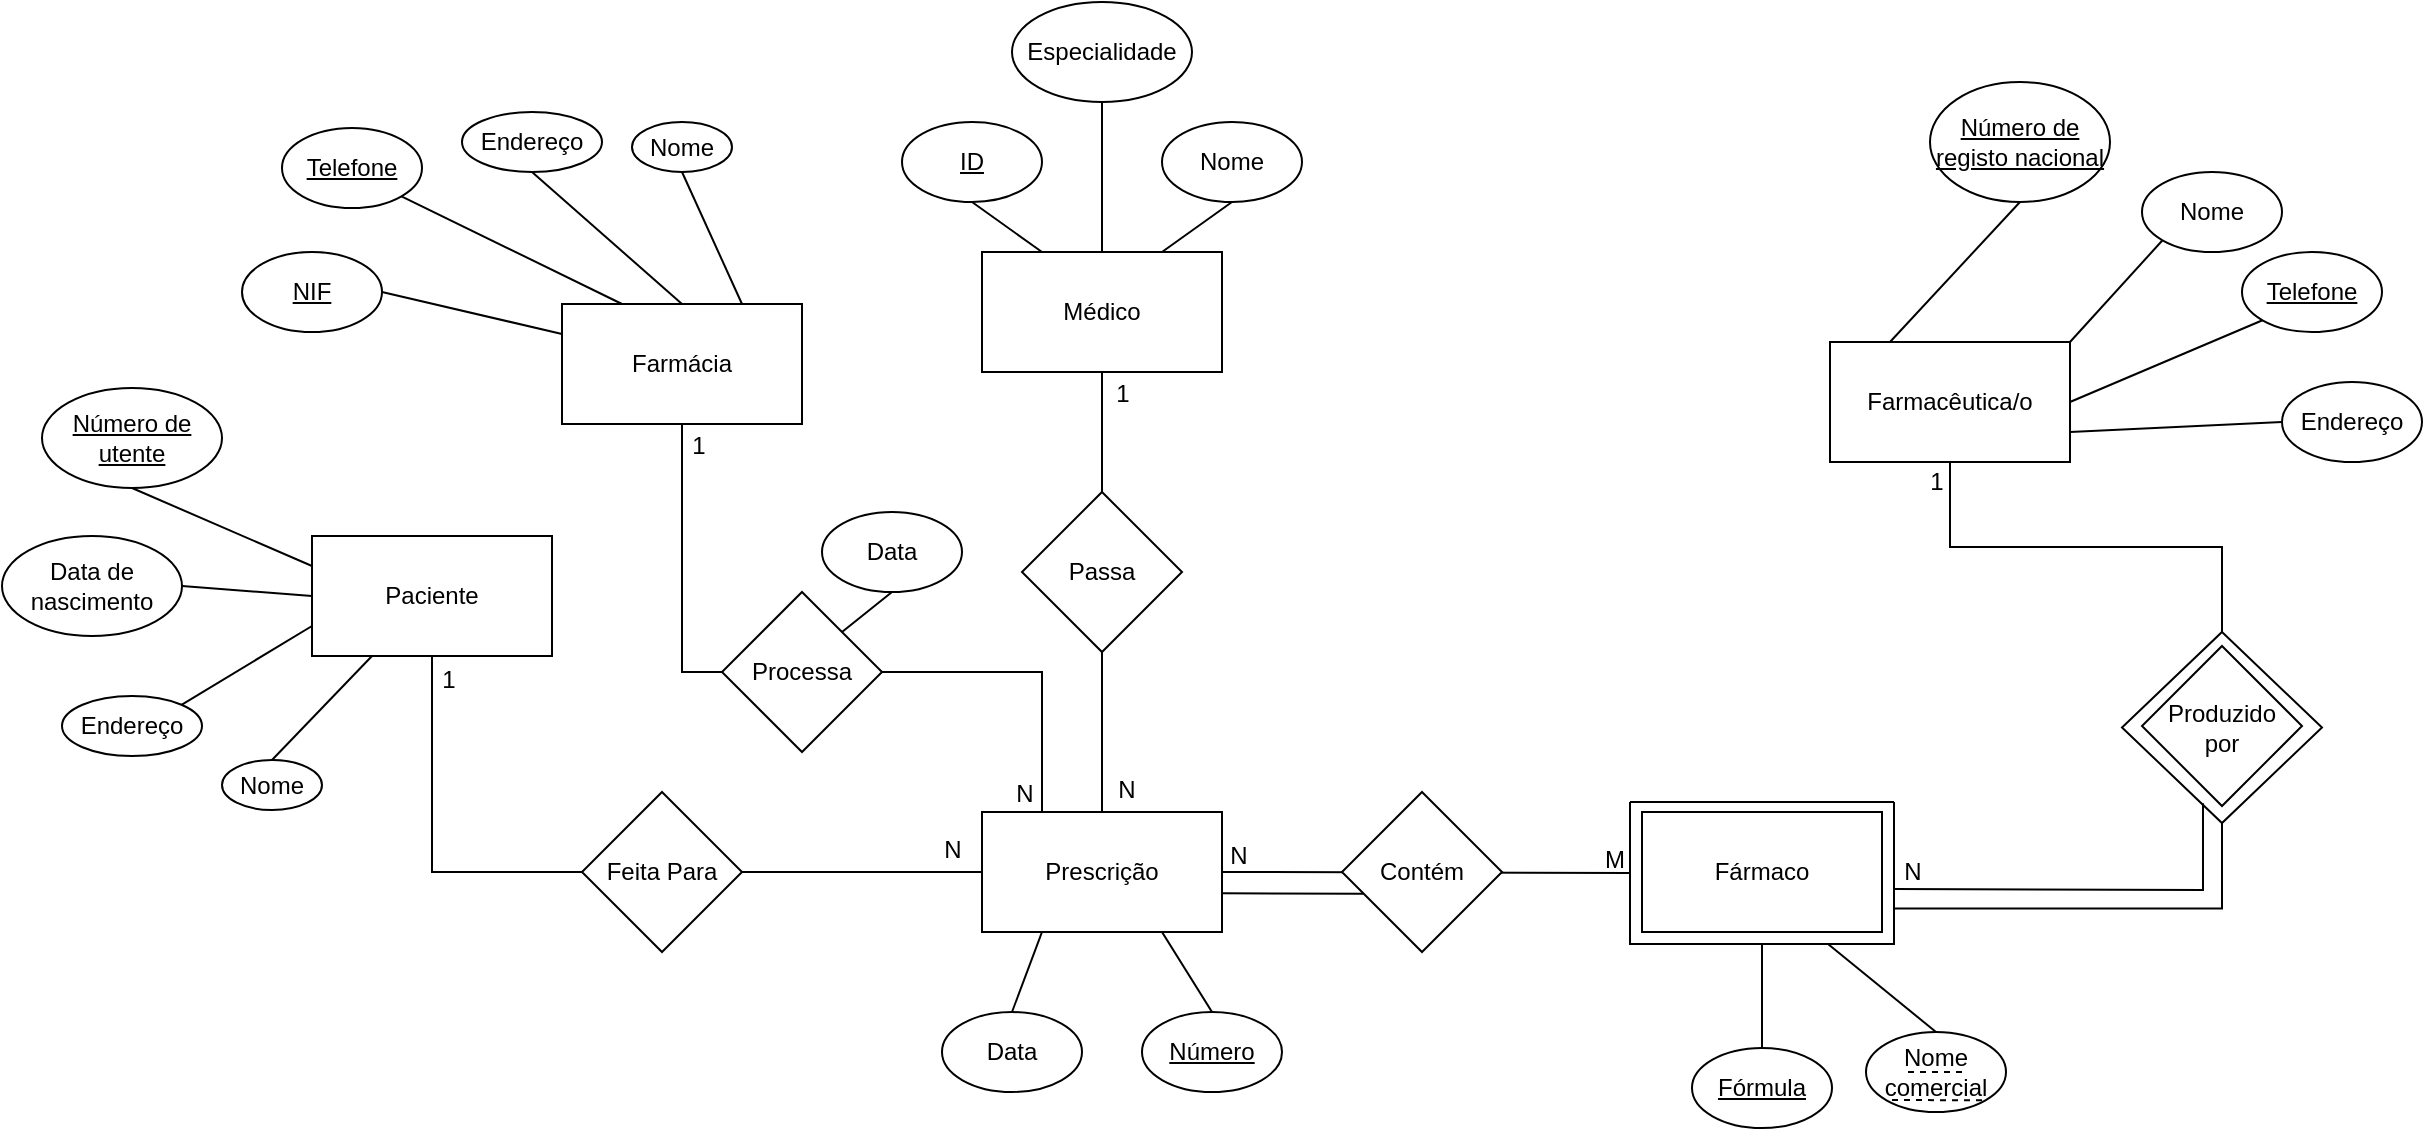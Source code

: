 <mxfile version="24.0.0" type="device">
  <diagram name="Página-1" id="o8Yhidtuiw6qxnReTGiz">
    <mxGraphModel dx="2140" dy="726" grid="1" gridSize="10" guides="1" tooltips="1" connect="1" arrows="1" fold="1" page="1" pageScale="1" pageWidth="827" pageHeight="1169" math="0" shadow="0">
      <root>
        <mxCell id="0" />
        <mxCell id="1" parent="0" />
        <mxCell id="x13av6bWeKEdBmR4gBfC-1" value="Prescrição" style="rounded=0;whiteSpace=wrap;html=1;" parent="1" vertex="1">
          <mxGeometry x="280" y="730" width="120" height="60" as="geometry" />
        </mxCell>
        <mxCell id="x13av6bWeKEdBmR4gBfC-3" value="Médico" style="rounded=0;whiteSpace=wrap;html=1;" parent="1" vertex="1">
          <mxGeometry x="280" y="450" width="120" height="60" as="geometry" />
        </mxCell>
        <mxCell id="x13av6bWeKEdBmR4gBfC-4" value="Paciente" style="rounded=0;whiteSpace=wrap;html=1;" parent="1" vertex="1">
          <mxGeometry x="-55" y="592" width="120" height="60" as="geometry" />
        </mxCell>
        <mxCell id="x13av6bWeKEdBmR4gBfC-5" value="Fármaco" style="rounded=0;whiteSpace=wrap;html=1;" parent="1" vertex="1">
          <mxGeometry x="610" y="730" width="120" height="60" as="geometry" />
        </mxCell>
        <mxCell id="x13av6bWeKEdBmR4gBfC-6" value="Farmacêutica/o" style="rounded=0;whiteSpace=wrap;html=1;" parent="1" vertex="1">
          <mxGeometry x="704" y="495" width="120" height="60" as="geometry" />
        </mxCell>
        <mxCell id="x13av6bWeKEdBmR4gBfC-8" value="Farmácia" style="rounded=0;whiteSpace=wrap;html=1;" parent="1" vertex="1">
          <mxGeometry x="70" y="476" width="120" height="60" as="geometry" />
        </mxCell>
        <mxCell id="x13av6bWeKEdBmR4gBfC-9" value="&lt;u&gt;Número&lt;/u&gt;" style="ellipse;whiteSpace=wrap;html=1;" parent="1" vertex="1">
          <mxGeometry x="360" y="830" width="70" height="40" as="geometry" />
        </mxCell>
        <mxCell id="x13av6bWeKEdBmR4gBfC-10" value="Data" style="ellipse;whiteSpace=wrap;html=1;" parent="1" vertex="1">
          <mxGeometry x="260" y="830" width="70" height="40" as="geometry" />
        </mxCell>
        <mxCell id="x13av6bWeKEdBmR4gBfC-11" value="&lt;u&gt;ID&lt;/u&gt;" style="ellipse;whiteSpace=wrap;html=1;" parent="1" vertex="1">
          <mxGeometry x="240" y="385" width="70" height="40" as="geometry" />
        </mxCell>
        <mxCell id="x13av6bWeKEdBmR4gBfC-12" value="Nome" style="ellipse;whiteSpace=wrap;html=1;" parent="1" vertex="1">
          <mxGeometry x="370" y="385" width="70" height="40" as="geometry" />
        </mxCell>
        <mxCell id="x13av6bWeKEdBmR4gBfC-13" value="Especialidade" style="ellipse;whiteSpace=wrap;html=1;" parent="1" vertex="1">
          <mxGeometry x="295" y="325" width="90" height="50" as="geometry" />
        </mxCell>
        <mxCell id="x13av6bWeKEdBmR4gBfC-15" value="&lt;u&gt;Número de utente&lt;/u&gt;" style="ellipse;whiteSpace=wrap;html=1;" parent="1" vertex="1">
          <mxGeometry x="-190" y="518" width="90" height="50" as="geometry" />
        </mxCell>
        <mxCell id="x13av6bWeKEdBmR4gBfC-16" value="Data de nascimento" style="ellipse;whiteSpace=wrap;html=1;" parent="1" vertex="1">
          <mxGeometry x="-210" y="592" width="90" height="50" as="geometry" />
        </mxCell>
        <mxCell id="x13av6bWeKEdBmR4gBfC-18" value="Nome comercial" style="ellipse;whiteSpace=wrap;html=1;" parent="1" vertex="1">
          <mxGeometry x="722" y="840" width="70" height="40" as="geometry" />
        </mxCell>
        <mxCell id="x13av6bWeKEdBmR4gBfC-19" value="&lt;u&gt;Fórmula&lt;/u&gt;" style="ellipse;whiteSpace=wrap;html=1;" parent="1" vertex="1">
          <mxGeometry x="635" y="848" width="70" height="40" as="geometry" />
        </mxCell>
        <mxCell id="x13av6bWeKEdBmR4gBfC-22" value="&lt;u&gt;Número de registo nacional&lt;/u&gt;" style="ellipse;whiteSpace=wrap;html=1;" parent="1" vertex="1">
          <mxGeometry x="754" y="365" width="90" height="60" as="geometry" />
        </mxCell>
        <mxCell id="x13av6bWeKEdBmR4gBfC-23" value="Nome" style="ellipse;whiteSpace=wrap;html=1;" parent="1" vertex="1">
          <mxGeometry x="860" y="410" width="70" height="40" as="geometry" />
        </mxCell>
        <mxCell id="x13av6bWeKEdBmR4gBfC-24" value="Endereço" style="ellipse;whiteSpace=wrap;html=1;" parent="1" vertex="1">
          <mxGeometry x="930" y="515" width="70" height="40" as="geometry" />
        </mxCell>
        <mxCell id="x13av6bWeKEdBmR4gBfC-25" value="&lt;u&gt;Telefone&lt;/u&gt;" style="ellipse;whiteSpace=wrap;html=1;" parent="1" vertex="1">
          <mxGeometry x="910" y="450" width="70" height="40" as="geometry" />
        </mxCell>
        <mxCell id="x13av6bWeKEdBmR4gBfC-26" value="&lt;u&gt;NIF&lt;/u&gt;" style="ellipse;whiteSpace=wrap;html=1;" parent="1" vertex="1">
          <mxGeometry x="-90" y="450" width="70" height="40" as="geometry" />
        </mxCell>
        <mxCell id="x13av6bWeKEdBmR4gBfC-27" value="Nome" style="ellipse;whiteSpace=wrap;html=1;" parent="1" vertex="1">
          <mxGeometry x="105" y="385" width="50" height="25" as="geometry" />
        </mxCell>
        <mxCell id="x13av6bWeKEdBmR4gBfC-28" value="Endereço" style="ellipse;whiteSpace=wrap;html=1;" parent="1" vertex="1">
          <mxGeometry x="20" y="380" width="70" height="30" as="geometry" />
        </mxCell>
        <mxCell id="x13av6bWeKEdBmR4gBfC-29" value="Endereço" style="ellipse;whiteSpace=wrap;html=1;" parent="1" vertex="1">
          <mxGeometry x="-180" y="672" width="70" height="30" as="geometry" />
        </mxCell>
        <mxCell id="x13av6bWeKEdBmR4gBfC-30" value="&lt;u&gt;Telefone&lt;/u&gt;" style="ellipse;whiteSpace=wrap;html=1;" parent="1" vertex="1">
          <mxGeometry x="-70" y="388" width="70" height="40" as="geometry" />
        </mxCell>
        <mxCell id="x13av6bWeKEdBmR4gBfC-32" value="" style="endArrow=none;html=1;rounded=0;entryX=0.25;entryY=0;entryDx=0;entryDy=0;exitX=1;exitY=1;exitDx=0;exitDy=0;" parent="1" source="x13av6bWeKEdBmR4gBfC-30" target="x13av6bWeKEdBmR4gBfC-8" edge="1">
          <mxGeometry width="50" height="50" relative="1" as="geometry">
            <mxPoint x="-130" y="612" as="sourcePoint" />
            <mxPoint x="-80" y="562" as="targetPoint" />
          </mxGeometry>
        </mxCell>
        <mxCell id="x13av6bWeKEdBmR4gBfC-33" value="" style="endArrow=none;html=1;rounded=0;entryX=0;entryY=0.25;entryDx=0;entryDy=0;exitX=1;exitY=0.5;exitDx=0;exitDy=0;" parent="1" source="x13av6bWeKEdBmR4gBfC-26" target="x13av6bWeKEdBmR4gBfC-8" edge="1">
          <mxGeometry width="50" height="50" relative="1" as="geometry">
            <mxPoint x="65" y="612" as="sourcePoint" />
            <mxPoint x="80" y="562" as="targetPoint" />
          </mxGeometry>
        </mxCell>
        <mxCell id="x13av6bWeKEdBmR4gBfC-35" value="" style="endArrow=none;html=1;rounded=0;entryX=0.5;entryY=0;entryDx=0;entryDy=0;exitX=0.5;exitY=1;exitDx=0;exitDy=0;" parent="1" source="x13av6bWeKEdBmR4gBfC-28" target="x13av6bWeKEdBmR4gBfC-8" edge="1">
          <mxGeometry width="50" height="50" relative="1" as="geometry">
            <mxPoint x="230" y="558" as="sourcePoint" />
            <mxPoint x="170" y="532" as="targetPoint" />
          </mxGeometry>
        </mxCell>
        <mxCell id="x13av6bWeKEdBmR4gBfC-36" value="" style="endArrow=none;html=1;rounded=0;entryX=1;entryY=0;entryDx=0;entryDy=0;exitX=0;exitY=0.75;exitDx=0;exitDy=0;" parent="1" source="x13av6bWeKEdBmR4gBfC-4" target="x13av6bWeKEdBmR4gBfC-29" edge="1">
          <mxGeometry width="50" height="50" relative="1" as="geometry">
            <mxPoint x="105" y="827" as="sourcePoint" />
            <mxPoint x="65" y="842" as="targetPoint" />
          </mxGeometry>
        </mxCell>
        <mxCell id="x13av6bWeKEdBmR4gBfC-37" value="" style="endArrow=none;html=1;rounded=0;entryX=1;entryY=0.5;entryDx=0;entryDy=0;exitX=0;exitY=0.5;exitDx=0;exitDy=0;" parent="1" source="x13av6bWeKEdBmR4gBfC-4" target="x13av6bWeKEdBmR4gBfC-16" edge="1">
          <mxGeometry width="50" height="50" relative="1" as="geometry">
            <mxPoint x="-60" y="632" as="sourcePoint" />
            <mxPoint x="95" y="627" as="targetPoint" />
          </mxGeometry>
        </mxCell>
        <mxCell id="x13av6bWeKEdBmR4gBfC-38" value="" style="endArrow=none;html=1;rounded=0;entryX=0.5;entryY=1;entryDx=0;entryDy=0;exitX=0;exitY=0.25;exitDx=0;exitDy=0;fontStyle=1" parent="1" source="x13av6bWeKEdBmR4gBfC-4" target="x13av6bWeKEdBmR4gBfC-15" edge="1">
          <mxGeometry width="50" height="50" relative="1" as="geometry">
            <mxPoint x="75" y="632" as="sourcePoint" />
            <mxPoint x="105" y="637" as="targetPoint" />
          </mxGeometry>
        </mxCell>
        <mxCell id="x13av6bWeKEdBmR4gBfC-39" value="" style="endArrow=none;html=1;rounded=0;entryX=0.5;entryY=1;entryDx=0;entryDy=0;exitX=0.5;exitY=0;exitDx=0;exitDy=0;" parent="1" source="x13av6bWeKEdBmR4gBfC-3" target="x13av6bWeKEdBmR4gBfC-13" edge="1">
          <mxGeometry width="50" height="50" relative="1" as="geometry">
            <mxPoint x="350" y="670" as="sourcePoint" />
            <mxPoint x="383" y="643" as="targetPoint" />
          </mxGeometry>
        </mxCell>
        <mxCell id="x13av6bWeKEdBmR4gBfC-40" value="" style="endArrow=none;html=1;rounded=0;entryX=0.5;entryY=1;entryDx=0;entryDy=0;exitX=0.75;exitY=0;exitDx=0;exitDy=0;" parent="1" source="x13av6bWeKEdBmR4gBfC-3" target="x13av6bWeKEdBmR4gBfC-12" edge="1">
          <mxGeometry width="50" height="50" relative="1" as="geometry">
            <mxPoint x="70" y="470" as="sourcePoint" />
            <mxPoint x="120" y="420" as="targetPoint" />
          </mxGeometry>
        </mxCell>
        <mxCell id="x13av6bWeKEdBmR4gBfC-41" value="" style="endArrow=none;html=1;rounded=0;entryX=0.5;entryY=1;entryDx=0;entryDy=0;exitX=0.25;exitY=0;exitDx=0;exitDy=0;" parent="1" source="x13av6bWeKEdBmR4gBfC-3" target="x13av6bWeKEdBmR4gBfC-11" edge="1">
          <mxGeometry width="50" height="50" relative="1" as="geometry">
            <mxPoint x="350" y="480" as="sourcePoint" />
            <mxPoint x="380" y="414" as="targetPoint" />
          </mxGeometry>
        </mxCell>
        <mxCell id="x13av6bWeKEdBmR4gBfC-42" value="" style="endArrow=none;html=1;rounded=0;entryX=1;entryY=0.5;entryDx=0;entryDy=0;exitX=0;exitY=1;exitDx=0;exitDy=0;" parent="1" source="x13av6bWeKEdBmR4gBfC-25" target="x13av6bWeKEdBmR4gBfC-6" edge="1">
          <mxGeometry width="50" height="50" relative="1" as="geometry">
            <mxPoint x="974" y="505" as="sourcePoint" />
            <mxPoint x="1024" y="455" as="targetPoint" />
          </mxGeometry>
        </mxCell>
        <mxCell id="x13av6bWeKEdBmR4gBfC-43" value="" style="endArrow=none;html=1;rounded=0;entryX=1;entryY=0.75;entryDx=0;entryDy=0;exitX=0;exitY=0.5;exitDx=0;exitDy=0;" parent="1" source="x13av6bWeKEdBmR4gBfC-24" target="x13av6bWeKEdBmR4gBfC-6" edge="1">
          <mxGeometry width="50" height="50" relative="1" as="geometry">
            <mxPoint x="774" y="605" as="sourcePoint" />
            <mxPoint x="774" y="565" as="targetPoint" />
          </mxGeometry>
        </mxCell>
        <mxCell id="x13av6bWeKEdBmR4gBfC-44" value="" style="endArrow=none;html=1;rounded=0;entryX=1;entryY=0;entryDx=0;entryDy=0;exitX=0;exitY=1;exitDx=0;exitDy=0;" parent="1" source="x13av6bWeKEdBmR4gBfC-23" target="x13av6bWeKEdBmR4gBfC-6" edge="1">
          <mxGeometry width="50" height="50" relative="1" as="geometry">
            <mxPoint x="910" y="460" as="sourcePoint" />
            <mxPoint x="714" y="565" as="targetPoint" />
          </mxGeometry>
        </mxCell>
        <mxCell id="x13av6bWeKEdBmR4gBfC-45" value="" style="endArrow=none;html=1;rounded=0;entryX=0.25;entryY=0;entryDx=0;entryDy=0;exitX=0.5;exitY=1;exitDx=0;exitDy=0;" parent="1" source="x13av6bWeKEdBmR4gBfC-22" target="x13av6bWeKEdBmR4gBfC-6" edge="1">
          <mxGeometry width="50" height="50" relative="1" as="geometry">
            <mxPoint x="684" y="545" as="sourcePoint" />
            <mxPoint x="714" y="535" as="targetPoint" />
          </mxGeometry>
        </mxCell>
        <mxCell id="x13av6bWeKEdBmR4gBfC-46" value="" style="endArrow=none;html=1;rounded=0;entryX=0.5;entryY=0;entryDx=0;entryDy=0;exitX=0.5;exitY=1;exitDx=0;exitDy=0;" parent="1" source="DTTesXFCx7pwk1oEU2a9-19" target="x13av6bWeKEdBmR4gBfC-19" edge="1">
          <mxGeometry width="50" height="50" relative="1" as="geometry">
            <mxPoint x="890" y="760" as="sourcePoint" />
            <mxPoint x="940" y="710" as="targetPoint" />
          </mxGeometry>
        </mxCell>
        <mxCell id="x13av6bWeKEdBmR4gBfC-47" value="" style="endArrow=none;html=1;rounded=0;entryX=0.75;entryY=1;entryDx=0;entryDy=0;exitX=0.5;exitY=0;exitDx=0;exitDy=0;" parent="1" source="x13av6bWeKEdBmR4gBfC-18" target="DTTesXFCx7pwk1oEU2a9-19" edge="1">
          <mxGeometry width="50" height="50" relative="1" as="geometry">
            <mxPoint x="620" y="800" as="sourcePoint" />
            <mxPoint x="600" y="810" as="targetPoint" />
          </mxGeometry>
        </mxCell>
        <mxCell id="x13av6bWeKEdBmR4gBfC-48" value="" style="endArrow=none;html=1;rounded=0;entryX=0.5;entryY=0;entryDx=0;entryDy=0;exitX=0.75;exitY=1;exitDx=0;exitDy=0;" parent="1" source="x13av6bWeKEdBmR4gBfC-1" target="x13av6bWeKEdBmR4gBfC-9" edge="1">
          <mxGeometry width="50" height="50" relative="1" as="geometry">
            <mxPoint x="110" y="500" as="sourcePoint" />
            <mxPoint x="380" y="450" as="targetPoint" />
          </mxGeometry>
        </mxCell>
        <mxCell id="x13av6bWeKEdBmR4gBfC-49" value="" style="endArrow=none;html=1;rounded=0;exitX=0.25;exitY=1;exitDx=0;exitDy=0;entryX=0.5;entryY=0;entryDx=0;entryDy=0;" parent="1" source="x13av6bWeKEdBmR4gBfC-1" target="x13av6bWeKEdBmR4gBfC-10" edge="1">
          <mxGeometry width="50" height="50" relative="1" as="geometry">
            <mxPoint x="120" y="510" as="sourcePoint" />
            <mxPoint x="270" y="770" as="targetPoint" />
          </mxGeometry>
        </mxCell>
        <mxCell id="DTTesXFCx7pwk1oEU2a9-1" value="Passa" style="rhombus;whiteSpace=wrap;html=1;" vertex="1" parent="1">
          <mxGeometry x="300" y="570" width="80" height="80" as="geometry" />
        </mxCell>
        <mxCell id="DTTesXFCx7pwk1oEU2a9-2" value="" style="endArrow=none;html=1;rounded=0;entryX=0.5;entryY=1;entryDx=0;entryDy=0;exitX=0.5;exitY=0;exitDx=0;exitDy=0;" edge="1" parent="1" source="x13av6bWeKEdBmR4gBfC-1" target="DTTesXFCx7pwk1oEU2a9-1">
          <mxGeometry width="50" height="50" relative="1" as="geometry">
            <mxPoint x="330" y="790" as="sourcePoint" />
            <mxPoint x="380" y="740" as="targetPoint" />
          </mxGeometry>
        </mxCell>
        <mxCell id="DTTesXFCx7pwk1oEU2a9-3" value="" style="endArrow=none;html=1;rounded=0;entryX=0.5;entryY=1;entryDx=0;entryDy=0;exitX=0.5;exitY=0;exitDx=0;exitDy=0;" edge="1" parent="1" source="DTTesXFCx7pwk1oEU2a9-1" target="x13av6bWeKEdBmR4gBfC-3">
          <mxGeometry width="50" height="50" relative="1" as="geometry">
            <mxPoint x="330" y="790" as="sourcePoint" />
            <mxPoint x="380" y="740" as="targetPoint" />
          </mxGeometry>
        </mxCell>
        <mxCell id="DTTesXFCx7pwk1oEU2a9-4" value="N" style="text;html=1;align=center;verticalAlign=middle;resizable=0;points=[];autosize=1;strokeColor=none;fillColor=none;" vertex="1" parent="1">
          <mxGeometry x="337" y="704" width="30" height="30" as="geometry" />
        </mxCell>
        <mxCell id="DTTesXFCx7pwk1oEU2a9-5" value="1" style="text;html=1;align=center;verticalAlign=middle;resizable=0;points=[];autosize=1;strokeColor=none;fillColor=none;" vertex="1" parent="1">
          <mxGeometry x="335" y="506" width="30" height="30" as="geometry" />
        </mxCell>
        <mxCell id="DTTesXFCx7pwk1oEU2a9-6" value="" style="endArrow=none;html=1;rounded=0;edgeStyle=orthogonalEdgeStyle;entryX=0.5;entryY=1;entryDx=0;entryDy=0;exitX=0;exitY=0.5;exitDx=0;exitDy=0;" edge="1" parent="1" source="x13av6bWeKEdBmR4gBfC-1" target="x13av6bWeKEdBmR4gBfC-4">
          <mxGeometry width="50" height="50" relative="1" as="geometry">
            <mxPoint x="330" y="790" as="sourcePoint" />
            <mxPoint x="380" y="740" as="targetPoint" />
          </mxGeometry>
        </mxCell>
        <mxCell id="DTTesXFCx7pwk1oEU2a9-7" value="Feita Para" style="rhombus;whiteSpace=wrap;html=1;" vertex="1" parent="1">
          <mxGeometry x="80" y="720" width="80" height="80" as="geometry" />
        </mxCell>
        <mxCell id="DTTesXFCx7pwk1oEU2a9-8" value="N" style="text;html=1;align=center;verticalAlign=middle;resizable=0;points=[];autosize=1;strokeColor=none;fillColor=none;" vertex="1" parent="1">
          <mxGeometry x="250" y="734" width="30" height="30" as="geometry" />
        </mxCell>
        <mxCell id="DTTesXFCx7pwk1oEU2a9-9" value="1" style="text;html=1;align=center;verticalAlign=middle;resizable=0;points=[];autosize=1;strokeColor=none;fillColor=none;" vertex="1" parent="1">
          <mxGeometry x="-2" y="649" width="30" height="30" as="geometry" />
        </mxCell>
        <mxCell id="DTTesXFCx7pwk1oEU2a9-10" value="" style="endArrow=none;html=1;rounded=0;entryX=0;entryY=0.5;entryDx=0;entryDy=0;exitX=1;exitY=0.5;exitDx=0;exitDy=0;" edge="1" parent="1" source="x13av6bWeKEdBmR4gBfC-1" target="DTTesXFCx7pwk1oEU2a9-19">
          <mxGeometry width="50" height="50" relative="1" as="geometry">
            <mxPoint x="330" y="880" as="sourcePoint" />
            <mxPoint x="380" y="830" as="targetPoint" />
          </mxGeometry>
        </mxCell>
        <mxCell id="DTTesXFCx7pwk1oEU2a9-11" value="Contém" style="rhombus;whiteSpace=wrap;html=1;" vertex="1" parent="1">
          <mxGeometry x="460" y="720" width="80" height="80" as="geometry" />
        </mxCell>
        <mxCell id="DTTesXFCx7pwk1oEU2a9-12" value="N" style="text;html=1;align=center;verticalAlign=middle;resizable=0;points=[];autosize=1;strokeColor=none;fillColor=none;" vertex="1" parent="1">
          <mxGeometry x="393" y="737" width="30" height="30" as="geometry" />
        </mxCell>
        <mxCell id="DTTesXFCx7pwk1oEU2a9-13" value="M" style="text;html=1;align=center;verticalAlign=middle;resizable=0;points=[];autosize=1;strokeColor=none;fillColor=none;" vertex="1" parent="1">
          <mxGeometry x="581" y="739" width="30" height="30" as="geometry" />
        </mxCell>
        <mxCell id="DTTesXFCx7pwk1oEU2a9-14" value="" style="endArrow=none;html=1;rounded=0;edgeStyle=orthogonalEdgeStyle;entryX=0.5;entryY=1;entryDx=0;entryDy=0;exitX=0.25;exitY=0;exitDx=0;exitDy=0;" edge="1" parent="1" source="x13av6bWeKEdBmR4gBfC-1" target="x13av6bWeKEdBmR4gBfC-8">
          <mxGeometry width="50" height="50" relative="1" as="geometry">
            <mxPoint x="330" y="600" as="sourcePoint" />
            <mxPoint x="380" y="550" as="targetPoint" />
            <Array as="points">
              <mxPoint x="310" y="660" />
              <mxPoint x="130" y="660" />
            </Array>
          </mxGeometry>
        </mxCell>
        <mxCell id="DTTesXFCx7pwk1oEU2a9-15" value="Processa" style="rhombus;whiteSpace=wrap;html=1;" vertex="1" parent="1">
          <mxGeometry x="150" y="620" width="80" height="80" as="geometry" />
        </mxCell>
        <mxCell id="DTTesXFCx7pwk1oEU2a9-16" value="Data" style="ellipse;whiteSpace=wrap;html=1;" vertex="1" parent="1">
          <mxGeometry x="200" y="580" width="70" height="40" as="geometry" />
        </mxCell>
        <mxCell id="DTTesXFCx7pwk1oEU2a9-17" value="" style="endArrow=none;html=1;rounded=0;entryX=0.5;entryY=1;entryDx=0;entryDy=0;exitX=1;exitY=0;exitDx=0;exitDy=0;" edge="1" parent="1" source="DTTesXFCx7pwk1oEU2a9-15" target="DTTesXFCx7pwk1oEU2a9-16">
          <mxGeometry width="50" height="50" relative="1" as="geometry">
            <mxPoint x="330" y="600" as="sourcePoint" />
            <mxPoint x="380" y="550" as="targetPoint" />
          </mxGeometry>
        </mxCell>
        <mxCell id="DTTesXFCx7pwk1oEU2a9-18" value="" style="endArrow=none;html=1;rounded=0;exitX=1;exitY=0.677;exitDx=0;exitDy=0;entryX=0.134;entryY=0.636;entryDx=0;entryDy=0;entryPerimeter=0;exitPerimeter=0;" edge="1" parent="1" source="x13av6bWeKEdBmR4gBfC-1" target="DTTesXFCx7pwk1oEU2a9-11">
          <mxGeometry width="50" height="50" relative="1" as="geometry">
            <mxPoint x="330" y="600" as="sourcePoint" />
            <mxPoint x="450" y="780" as="targetPoint" />
          </mxGeometry>
        </mxCell>
        <mxCell id="DTTesXFCx7pwk1oEU2a9-19" value="" style="swimlane;startSize=0;" vertex="1" parent="1">
          <mxGeometry x="604" y="725" width="132" height="71" as="geometry" />
        </mxCell>
        <mxCell id="DTTesXFCx7pwk1oEU2a9-20" value="" style="endArrow=none;html=1;rounded=0;entryX=0.5;entryY=1;entryDx=0;entryDy=0;exitX=0.75;exitY=0;exitDx=0;exitDy=0;" edge="1" parent="1" source="x13av6bWeKEdBmR4gBfC-8" target="x13av6bWeKEdBmR4gBfC-27">
          <mxGeometry width="50" height="50" relative="1" as="geometry">
            <mxPoint x="90" y="620" as="sourcePoint" />
            <mxPoint x="140" y="570" as="targetPoint" />
          </mxGeometry>
        </mxCell>
        <mxCell id="DTTesXFCx7pwk1oEU2a9-21" value="" style="rhombus;whiteSpace=wrap;html=1;" vertex="1" parent="1">
          <mxGeometry x="860" y="647" width="80" height="80" as="geometry" />
        </mxCell>
        <mxCell id="DTTesXFCx7pwk1oEU2a9-22" value="Produzido&lt;div&gt;por&lt;/div&gt;" style="rhombus;whiteSpace=wrap;html=1;fillColor=none;" vertex="1" parent="1">
          <mxGeometry x="850" y="640" width="100" height="95.5" as="geometry" />
        </mxCell>
        <mxCell id="DTTesXFCx7pwk1oEU2a9-24" value="" style="endArrow=none;html=1;rounded=0;edgeStyle=orthogonalEdgeStyle;entryX=0.5;entryY=1;entryDx=0;entryDy=0;exitX=1;exitY=0.75;exitDx=0;exitDy=0;" edge="1" parent="1" source="DTTesXFCx7pwk1oEU2a9-19" target="DTTesXFCx7pwk1oEU2a9-22">
          <mxGeometry width="50" height="50" relative="1" as="geometry">
            <mxPoint x="630" y="710" as="sourcePoint" />
            <mxPoint x="680" y="660" as="targetPoint" />
          </mxGeometry>
        </mxCell>
        <mxCell id="DTTesXFCx7pwk1oEU2a9-25" value="" style="endArrow=none;html=1;rounded=0;edgeStyle=orthogonalEdgeStyle;exitX=1;exitY=0.75;exitDx=0;exitDy=0;entryX=0.405;entryY=0.897;entryDx=0;entryDy=0;entryPerimeter=0;" edge="1" parent="1" target="DTTesXFCx7pwk1oEU2a9-22">
          <mxGeometry width="50" height="50" relative="1" as="geometry">
            <mxPoint x="736" y="768.52" as="sourcePoint" />
            <mxPoint x="890" y="730" as="targetPoint" />
          </mxGeometry>
        </mxCell>
        <mxCell id="DTTesXFCx7pwk1oEU2a9-26" value="N" style="text;html=1;align=center;verticalAlign=middle;resizable=0;points=[];autosize=1;strokeColor=none;fillColor=none;" vertex="1" parent="1">
          <mxGeometry x="730" y="745" width="30" height="30" as="geometry" />
        </mxCell>
        <mxCell id="DTTesXFCx7pwk1oEU2a9-28" value="" style="endArrow=none;html=1;rounded=0;edgeStyle=orthogonalEdgeStyle;entryX=0.5;entryY=1;entryDx=0;entryDy=0;exitX=0.5;exitY=0;exitDx=0;exitDy=0;" edge="1" parent="1" source="DTTesXFCx7pwk1oEU2a9-22" target="x13av6bWeKEdBmR4gBfC-6">
          <mxGeometry width="50" height="50" relative="1" as="geometry">
            <mxPoint x="310" y="600" as="sourcePoint" />
            <mxPoint x="360" y="550" as="targetPoint" />
          </mxGeometry>
        </mxCell>
        <mxCell id="DTTesXFCx7pwk1oEU2a9-29" value="N" style="text;html=1;align=center;verticalAlign=middle;resizable=0;points=[];autosize=1;strokeColor=none;fillColor=none;" vertex="1" parent="1">
          <mxGeometry x="286" y="705.5" width="30" height="30" as="geometry" />
        </mxCell>
        <mxCell id="DTTesXFCx7pwk1oEU2a9-30" value="1" style="text;html=1;align=center;verticalAlign=middle;resizable=0;points=[];autosize=1;strokeColor=none;fillColor=none;" vertex="1" parent="1">
          <mxGeometry x="123" y="532" width="30" height="30" as="geometry" />
        </mxCell>
        <mxCell id="DTTesXFCx7pwk1oEU2a9-31" value="1" style="text;html=1;align=center;verticalAlign=middle;resizable=0;points=[];autosize=1;strokeColor=none;fillColor=none;" vertex="1" parent="1">
          <mxGeometry x="742" y="550" width="30" height="30" as="geometry" />
        </mxCell>
        <mxCell id="DTTesXFCx7pwk1oEU2a9-32" value="Nome" style="ellipse;whiteSpace=wrap;html=1;" vertex="1" parent="1">
          <mxGeometry x="-100" y="704" width="50" height="25" as="geometry" />
        </mxCell>
        <mxCell id="DTTesXFCx7pwk1oEU2a9-33" value="" style="endArrow=none;html=1;rounded=0;entryX=0.5;entryY=0;entryDx=0;entryDy=0;exitX=0.25;exitY=1;exitDx=0;exitDy=0;" edge="1" parent="1" source="x13av6bWeKEdBmR4gBfC-4" target="DTTesXFCx7pwk1oEU2a9-32">
          <mxGeometry width="50" height="50" relative="1" as="geometry">
            <mxPoint x="-45" y="647" as="sourcePoint" />
            <mxPoint x="-110" y="687" as="targetPoint" />
          </mxGeometry>
        </mxCell>
        <mxCell id="DTTesXFCx7pwk1oEU2a9-34" value="" style="endArrow=none;dashed=1;html=1;rounded=0;" edge="1" parent="1">
          <mxGeometry width="50" height="50" relative="1" as="geometry">
            <mxPoint x="743" y="860" as="sourcePoint" />
            <mxPoint x="773" y="860" as="targetPoint" />
          </mxGeometry>
        </mxCell>
        <mxCell id="DTTesXFCx7pwk1oEU2a9-35" value="" style="endArrow=none;dashed=1;html=1;rounded=0;entryX=1;entryY=1;entryDx=0;entryDy=0;" edge="1" parent="1" target="x13av6bWeKEdBmR4gBfC-18">
          <mxGeometry width="50" height="50" relative="1" as="geometry">
            <mxPoint x="735" y="874" as="sourcePoint" />
            <mxPoint x="765" y="874" as="targetPoint" />
          </mxGeometry>
        </mxCell>
      </root>
    </mxGraphModel>
  </diagram>
</mxfile>
